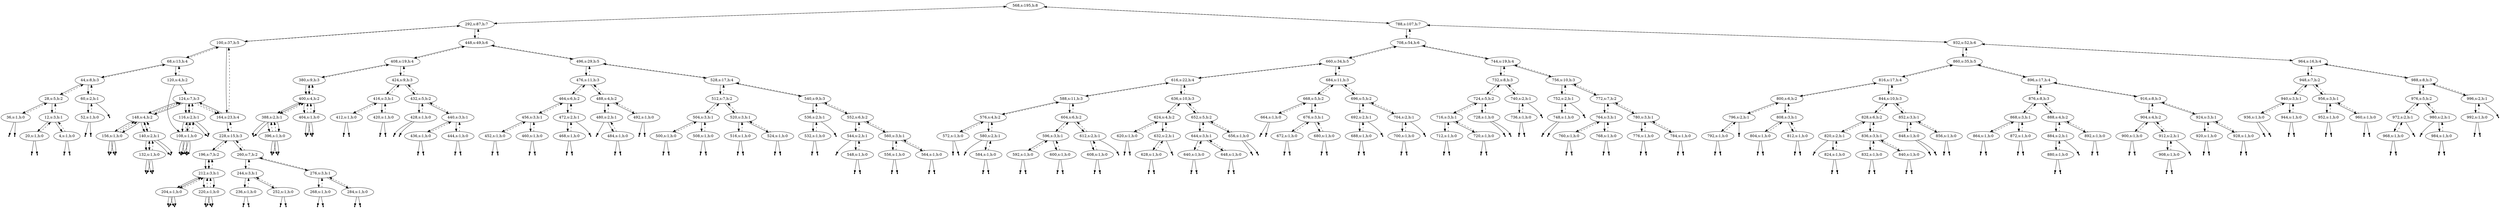 digraph Blahblah{
{rank = same ; "568"};
nulll4 [shape=point];
4 -> nulll4;
4[label="4,s:1,h:0"];
4 -> 12[style=dashed];
nullr4 [shape=point];
4 -> nullr4;
12 -> 4;
12[label="12,s:3,h:1"];
12 -> 28[style=dashed];
nulll20 [shape=point];
20 -> nulll20;
20[label="20,s:1,h:0"];
20 -> 12[style=dashed];
nullr20 [shape=point];
20 -> nullr20;
12 -> 20;
28 -> 12;
28[label="28,s:5,h:2"];
28 -> 44[style=dashed];
nulll36 [shape=point];
36 -> nulll36;
36[label="36,s:1,h:0"];
36 -> 28[style=dashed];
nullr36 [shape=point];
36 -> nullr36;
28 -> 36;
44 -> 28;
44[label="44,s:8,h:3"];
44 -> 68[style=dashed];
nulll52 [shape=point];
52 -> nulll52;
52[label="52,s:1,h:0"];
52 -> 60[style=dashed];
nullr52 [shape=point];
52 -> nullr52;
60 -> 52;
60[label="60,s:2,h:1"];
60 -> 44[style=dashed];
nullr60 [shape=point];
60 -> nullr60;
44 -> 60;
68 -> 44;
68[label="68,s:13,h:4"];
68 -> 100[style=dashed];
nulll108 [shape=point];
108 -> nulll108;
108[label="108,s:1,h:0"];
108 -> 116[style=dashed];
nullr108 [shape=point];
108 -> nullr108;
120 -> 108;
120[label="120,s:4,h:2"];
120 -> 68[style=dashed];
nulll108 [shape=point];
108 -> nulll108;
108[label="108,s:1,h:0"];
108 -> 116[style=dashed];
nullr108 [shape=point];
108 -> nullr108;
116 -> 108;
116[label="116,s:2,h:1"];
116 -> 124[style=dashed];
nullr116 [shape=point];
116 -> nullr116;
124 -> 116;
124[label="124,s:7,h:3"];
124 -> 164[style=dashed];
nulll132 [shape=point];
132 -> nulll132;
132[label="132,s:1,h:0"];
132 -> 140[style=dashed];
nullr132 [shape=point];
132 -> nullr132;
140 -> 132;
140[label="140,s:2,h:1"];
140 -> 148[style=dashed];
nullr140 [shape=point];
140 -> nullr140;
148 -> 140;
148[label="148,s:4,h:2"];
148 -> 124[style=dashed];
nulll156 [shape=point];
156 -> nulll156;
156[label="156,s:1,h:0"];
156 -> 148[style=dashed];
nullr156 [shape=point];
156 -> nullr156;
148 -> 156;
124 -> 148;
120 -> 124;
68 -> 120;
100 -> 68;
100[label="100,s:37,h:5"];
100 -> 292[style=dashed];
nulll108 [shape=point];
108 -> nulll108;
108[label="108,s:1,h:0"];
108 -> 116[style=dashed];
nullr108 [shape=point];
108 -> nullr108;
116 -> 108;
116[label="116,s:2,h:1"];
116 -> 124[style=dashed];
nullr116 [shape=point];
116 -> nullr116;
124 -> 116;
124[label="124,s:7,h:3"];
124 -> 164[style=dashed];
nulll132 [shape=point];
132 -> nulll132;
132[label="132,s:1,h:0"];
132 -> 140[style=dashed];
nullr132 [shape=point];
132 -> nullr132;
140 -> 132;
140[label="140,s:2,h:1"];
140 -> 148[style=dashed];
nullr140 [shape=point];
140 -> nullr140;
148 -> 140;
148[label="148,s:4,h:2"];
148 -> 124[style=dashed];
nulll156 [shape=point];
156 -> nulll156;
156[label="156,s:1,h:0"];
156 -> 148[style=dashed];
nullr156 [shape=point];
156 -> nullr156;
148 -> 156;
124 -> 148;
164 -> 124;
164[label="164,s:23,h:4"];
164 -> 100[style=dashed];
nulll204 [shape=point];
204 -> nulll204;
204[label="204,s:1,h:0"];
204 -> 212[style=dashed];
nullr204 [shape=point];
204 -> nullr204;
212 -> 204;
212[label="212,s:3,h:1"];
212 -> 196[style=dashed];
nulll220 [shape=point];
220 -> nulll220;
220[label="220,s:1,h:0"];
220 -> 212[style=dashed];
nullr220 [shape=point];
220 -> nullr220;
212 -> 220;
196 -> 212;
196[label="196,s:7,h:2"];
196 -> 228[style=dashed];
nulll204 [shape=point];
204 -> nulll204;
204[label="204,s:1,h:0"];
204 -> 212[style=dashed];
nullr204 [shape=point];
204 -> nullr204;
212 -> 204;
212[label="212,s:3,h:1"];
212 -> 196[style=dashed];
nulll220 [shape=point];
220 -> nulll220;
220[label="220,s:1,h:0"];
220 -> 212[style=dashed];
nullr220 [shape=point];
220 -> nullr220;
212 -> 220;
196 -> 212;
228 -> 196;
228[label="228,s:15,h:3"];
228 -> 164[style=dashed];
nulll236 [shape=point];
236 -> nulll236;
236[label="236,s:1,h:0"];
236 -> 244[style=dashed];
nullr236 [shape=point];
236 -> nullr236;
244 -> 236;
244[label="244,s:3,h:1"];
244 -> 260[style=dashed];
nulll252 [shape=point];
252 -> nulll252;
252[label="252,s:1,h:0"];
252 -> 244[style=dashed];
nullr252 [shape=point];
252 -> nullr252;
244 -> 252;
260 -> 244;
260[label="260,s:7,h:2"];
260 -> 228[style=dashed];
nulll268 [shape=point];
268 -> nulll268;
268[label="268,s:1,h:0"];
268 -> 276[style=dashed];
nullr268 [shape=point];
268 -> nullr268;
276 -> 268;
276[label="276,s:3,h:1"];
276 -> 260[style=dashed];
nulll284 [shape=point];
284 -> nulll284;
284[label="284,s:1,h:0"];
284 -> 276[style=dashed];
nullr284 [shape=point];
284 -> nullr284;
276 -> 284;
260 -> 276;
228 -> 260;
164 -> 228;
100 -> 164;
292 -> 100;
292[label="292,s:87,h:7"];
292 -> 568[style=dashed];
nulll388 [shape=point];
388 -> nulll388;
388[label="388,s:2,h:1"];
388 -> 400[style=dashed];
nulll396 [shape=point];
396 -> nulll396;
396[label="396,s:1,h:0"];
396 -> 388[style=dashed];
nullr396 [shape=point];
396 -> nullr396;
388 -> 396;
400 -> 388;
400[label="400,s:4,h:2"];
400 -> 380[style=dashed];
nulll404 [shape=point];
404 -> nulll404;
404[label="404,s:1,h:0"];
404 -> 400[style=dashed];
nullr404 [shape=point];
404 -> nullr404;
400 -> 404;
380 -> 400;
380[label="380,s:9,h:3"];
380 -> 408[style=dashed];
nulll388 [shape=point];
388 -> nulll388;
388[label="388,s:2,h:1"];
388 -> 400[style=dashed];
nulll396 [shape=point];
396 -> nulll396;
396[label="396,s:1,h:0"];
396 -> 388[style=dashed];
nullr396 [shape=point];
396 -> nullr396;
388 -> 396;
400 -> 388;
400[label="400,s:4,h:2"];
400 -> 380[style=dashed];
nulll404 [shape=point];
404 -> nulll404;
404[label="404,s:1,h:0"];
404 -> 400[style=dashed];
nullr404 [shape=point];
404 -> nullr404;
400 -> 404;
380 -> 400;
408 -> 380;
408[label="408,s:19,h:4"];
408 -> 448[style=dashed];
nulll412 [shape=point];
412 -> nulll412;
412[label="412,s:1,h:0"];
412 -> 416[style=dashed];
nullr412 [shape=point];
412 -> nullr412;
416 -> 412;
416[label="416,s:3,h:1"];
416 -> 424[style=dashed];
nulll420 [shape=point];
420 -> nulll420;
420[label="420,s:1,h:0"];
420 -> 416[style=dashed];
nullr420 [shape=point];
420 -> nullr420;
416 -> 420;
424 -> 416;
424[label="424,s:9,h:3"];
424 -> 408[style=dashed];
nulll428 [shape=point];
428 -> nulll428;
428[label="428,s:1,h:0"];
428 -> 432[style=dashed];
nullr428 [shape=point];
428 -> nullr428;
432 -> 428;
432[label="432,s:5,h:2"];
432 -> 424[style=dashed];
nulll436 [shape=point];
436 -> nulll436;
436[label="436,s:1,h:0"];
436 -> 440[style=dashed];
nullr436 [shape=point];
436 -> nullr436;
440 -> 436;
440[label="440,s:3,h:1"];
440 -> 432[style=dashed];
nulll444 [shape=point];
444 -> nulll444;
444[label="444,s:1,h:0"];
444 -> 440[style=dashed];
nullr444 [shape=point];
444 -> nullr444;
440 -> 444;
432 -> 440;
424 -> 432;
408 -> 424;
448 -> 408;
448[label="448,s:49,h:6"];
448 -> 292[style=dashed];
nulll452 [shape=point];
452 -> nulll452;
452[label="452,s:1,h:0"];
452 -> 456[style=dashed];
nullr452 [shape=point];
452 -> nullr452;
456 -> 452;
456[label="456,s:3,h:1"];
456 -> 464[style=dashed];
nulll460 [shape=point];
460 -> nulll460;
460[label="460,s:1,h:0"];
460 -> 456[style=dashed];
nullr460 [shape=point];
460 -> nullr460;
456 -> 460;
464 -> 456;
464[label="464,s:6,h:2"];
464 -> 476[style=dashed];
nulll468 [shape=point];
468 -> nulll468;
468[label="468,s:1,h:0"];
468 -> 472[style=dashed];
nullr468 [shape=point];
468 -> nullr468;
472 -> 468;
472[label="472,s:2,h:1"];
472 -> 464[style=dashed];
nullr472 [shape=point];
472 -> nullr472;
464 -> 472;
476 -> 464;
476[label="476,s:11,h:3"];
476 -> 496[style=dashed];
nulll480 [shape=point];
480 -> nulll480;
480[label="480,s:2,h:1"];
480 -> 488[style=dashed];
nulll484 [shape=point];
484 -> nulll484;
484[label="484,s:1,h:0"];
484 -> 480[style=dashed];
nullr484 [shape=point];
484 -> nullr484;
480 -> 484;
488 -> 480;
488[label="488,s:4,h:2"];
488 -> 476[style=dashed];
nulll492 [shape=point];
492 -> nulll492;
492[label="492,s:1,h:0"];
492 -> 488[style=dashed];
nullr492 [shape=point];
492 -> nullr492;
488 -> 492;
476 -> 488;
496 -> 476;
496[label="496,s:29,h:5"];
496 -> 448[style=dashed];
nulll500 [shape=point];
500 -> nulll500;
500[label="500,s:1,h:0"];
500 -> 504[style=dashed];
nullr500 [shape=point];
500 -> nullr500;
504 -> 500;
504[label="504,s:3,h:1"];
504 -> 512[style=dashed];
nulll508 [shape=point];
508 -> nulll508;
508[label="508,s:1,h:0"];
508 -> 504[style=dashed];
nullr508 [shape=point];
508 -> nullr508;
504 -> 508;
512 -> 504;
512[label="512,s:7,h:2"];
512 -> 528[style=dashed];
nulll516 [shape=point];
516 -> nulll516;
516[label="516,s:1,h:0"];
516 -> 520[style=dashed];
nullr516 [shape=point];
516 -> nullr516;
520 -> 516;
520[label="520,s:3,h:1"];
520 -> 512[style=dashed];
nulll524 [shape=point];
524 -> nulll524;
524[label="524,s:1,h:0"];
524 -> 520[style=dashed];
nullr524 [shape=point];
524 -> nullr524;
520 -> 524;
512 -> 520;
528 -> 512;
528[label="528,s:17,h:4"];
528 -> 496[style=dashed];
nulll532 [shape=point];
532 -> nulll532;
532[label="532,s:1,h:0"];
532 -> 536[style=dashed];
nullr532 [shape=point];
532 -> nullr532;
536 -> 532;
536[label="536,s:2,h:1"];
536 -> 540[style=dashed];
nullr536 [shape=point];
536 -> nullr536;
540 -> 536;
540[label="540,s:9,h:3"];
540 -> 528[style=dashed];
nulll544 [shape=point];
544 -> nulll544;
544[label="544,s:2,h:1"];
544 -> 552[style=dashed];
nulll548 [shape=point];
548 -> nulll548;
548[label="548,s:1,h:0"];
548 -> 544[style=dashed];
nullr548 [shape=point];
548 -> nullr548;
544 -> 548;
552 -> 544;
552[label="552,s:6,h:2"];
552 -> 540[style=dashed];
nulll556 [shape=point];
556 -> nulll556;
556[label="556,s:1,h:0"];
556 -> 560[style=dashed];
nullr556 [shape=point];
556 -> nullr556;
560 -> 556;
560[label="560,s:3,h:1"];
560 -> 552[style=dashed];
nulll564 [shape=point];
564 -> nulll564;
564[label="564,s:1,h:0"];
564 -> 560[style=dashed];
nullr564 [shape=point];
564 -> nullr564;
560 -> 564;
552 -> 560;
540 -> 552;
528 -> 540;
496 -> 528;
448 -> 496;
292 -> 448;
568 -> 292;
568[label="568,s:195,h:8"];
nulll572 [shape=point];
572 -> nulll572;
572[label="572,s:1,h:0"];
572 -> 576[style=dashed];
nullr572 [shape=point];
572 -> nullr572;
576 -> 572;
576[label="576,s:4,h:2"];
576 -> 588[style=dashed];
nulll580 [shape=point];
580 -> nulll580;
580[label="580,s:2,h:1"];
580 -> 576[style=dashed];
nulll584 [shape=point];
584 -> nulll584;
584[label="584,s:1,h:0"];
584 -> 580[style=dashed];
nullr584 [shape=point];
584 -> nullr584;
580 -> 584;
576 -> 580;
588 -> 576;
588[label="588,s:11,h:3"];
588 -> 616[style=dashed];
nulll592 [shape=point];
592 -> nulll592;
592[label="592,s:1,h:0"];
592 -> 596[style=dashed];
nullr592 [shape=point];
592 -> nullr592;
596 -> 592;
596[label="596,s:3,h:1"];
596 -> 604[style=dashed];
nulll600 [shape=point];
600 -> nulll600;
600[label="600,s:1,h:0"];
600 -> 596[style=dashed];
nullr600 [shape=point];
600 -> nullr600;
596 -> 600;
604 -> 596;
604[label="604,s:6,h:2"];
604 -> 588[style=dashed];
nulll608 [shape=point];
608 -> nulll608;
608[label="608,s:1,h:0"];
608 -> 612[style=dashed];
nullr608 [shape=point];
608 -> nullr608;
612 -> 608;
612[label="612,s:2,h:1"];
612 -> 604[style=dashed];
nullr612 [shape=point];
612 -> nullr612;
604 -> 612;
588 -> 604;
616 -> 588;
616[label="616,s:22,h:4"];
616 -> 660[style=dashed];
nulll620 [shape=point];
620 -> nulll620;
620[label="620,s:1,h:0"];
620 -> 624[style=dashed];
nullr620 [shape=point];
620 -> nullr620;
624 -> 620;
624[label="624,s:4,h:2"];
624 -> 636[style=dashed];
nulll628 [shape=point];
628 -> nulll628;
628[label="628,s:1,h:0"];
628 -> 632[style=dashed];
nullr628 [shape=point];
628 -> nullr628;
632 -> 628;
632[label="632,s:2,h:1"];
632 -> 624[style=dashed];
nullr632 [shape=point];
632 -> nullr632;
624 -> 632;
636 -> 624;
636[label="636,s:10,h:3"];
636 -> 616[style=dashed];
nulll640 [shape=point];
640 -> nulll640;
640[label="640,s:1,h:0"];
640 -> 644[style=dashed];
nullr640 [shape=point];
640 -> nullr640;
644 -> 640;
644[label="644,s:3,h:1"];
644 -> 652[style=dashed];
nulll648 [shape=point];
648 -> nulll648;
648[label="648,s:1,h:0"];
648 -> 644[style=dashed];
nullr648 [shape=point];
648 -> nullr648;
644 -> 648;
652 -> 644;
652[label="652,s:5,h:2"];
652 -> 636[style=dashed];
nulll656 [shape=point];
656 -> nulll656;
656[label="656,s:1,h:0"];
656 -> 652[style=dashed];
nullr656 [shape=point];
656 -> nullr656;
652 -> 656;
636 -> 652;
616 -> 636;
660 -> 616;
660[label="660,s:34,h:5"];
660 -> 708[style=dashed];
nulll664 [shape=point];
664 -> nulll664;
664[label="664,s:1,h:0"];
664 -> 668[style=dashed];
nullr664 [shape=point];
664 -> nullr664;
668 -> 664;
668[label="668,s:5,h:2"];
668 -> 684[style=dashed];
nulll672 [shape=point];
672 -> nulll672;
672[label="672,s:1,h:0"];
672 -> 676[style=dashed];
nullr672 [shape=point];
672 -> nullr672;
676 -> 672;
676[label="676,s:3,h:1"];
676 -> 668[style=dashed];
nulll680 [shape=point];
680 -> nulll680;
680[label="680,s:1,h:0"];
680 -> 676[style=dashed];
nullr680 [shape=point];
680 -> nullr680;
676 -> 680;
668 -> 676;
684 -> 668;
684[label="684,s:11,h:3"];
684 -> 660[style=dashed];
nulll688 [shape=point];
688 -> nulll688;
688[label="688,s:1,h:0"];
688 -> 692[style=dashed];
nullr688 [shape=point];
688 -> nullr688;
692 -> 688;
692[label="692,s:2,h:1"];
692 -> 696[style=dashed];
nullr692 [shape=point];
692 -> nullr692;
696 -> 692;
696[label="696,s:5,h:2"];
696 -> 684[style=dashed];
nulll700 [shape=point];
700 -> nulll700;
700[label="700,s:1,h:0"];
700 -> 704[style=dashed];
nullr700 [shape=point];
700 -> nullr700;
704 -> 700;
704[label="704,s:2,h:1"];
704 -> 696[style=dashed];
nullr704 [shape=point];
704 -> nullr704;
696 -> 704;
684 -> 696;
660 -> 684;
708 -> 660;
708[label="708,s:54,h:6"];
708 -> 788[style=dashed];
nulll712 [shape=point];
712 -> nulll712;
712[label="712,s:1,h:0"];
712 -> 716[style=dashed];
nullr712 [shape=point];
712 -> nullr712;
716 -> 712;
716[label="716,s:3,h:1"];
716 -> 724[style=dashed];
nulll720 [shape=point];
720 -> nulll720;
720[label="720,s:1,h:0"];
720 -> 716[style=dashed];
nullr720 [shape=point];
720 -> nullr720;
716 -> 720;
724 -> 716;
724[label="724,s:5,h:2"];
724 -> 732[style=dashed];
nulll728 [shape=point];
728 -> nulll728;
728[label="728,s:1,h:0"];
728 -> 724[style=dashed];
nullr728 [shape=point];
728 -> nullr728;
724 -> 728;
732 -> 724;
732[label="732,s:8,h:3"];
732 -> 744[style=dashed];
nulll736 [shape=point];
736 -> nulll736;
736[label="736,s:1,h:0"];
736 -> 740[style=dashed];
nullr736 [shape=point];
736 -> nullr736;
740 -> 736;
740[label="740,s:2,h:1"];
740 -> 732[style=dashed];
nullr740 [shape=point];
740 -> nullr740;
732 -> 740;
744 -> 732;
744[label="744,s:19,h:4"];
744 -> 708[style=dashed];
nulll748 [shape=point];
748 -> nulll748;
748[label="748,s:1,h:0"];
748 -> 752[style=dashed];
nullr748 [shape=point];
748 -> nullr748;
752 -> 748;
752[label="752,s:2,h:1"];
752 -> 756[style=dashed];
nullr752 [shape=point];
752 -> nullr752;
756 -> 752;
756[label="756,s:10,h:3"];
756 -> 744[style=dashed];
nulll760 [shape=point];
760 -> nulll760;
760[label="760,s:1,h:0"];
760 -> 764[style=dashed];
nullr760 [shape=point];
760 -> nullr760;
764 -> 760;
764[label="764,s:3,h:1"];
764 -> 772[style=dashed];
nulll768 [shape=point];
768 -> nulll768;
768[label="768,s:1,h:0"];
768 -> 764[style=dashed];
nullr768 [shape=point];
768 -> nullr768;
764 -> 768;
772 -> 764;
772[label="772,s:7,h:2"];
772 -> 756[style=dashed];
nulll776 [shape=point];
776 -> nulll776;
776[label="776,s:1,h:0"];
776 -> 780[style=dashed];
nullr776 [shape=point];
776 -> nullr776;
780 -> 776;
780[label="780,s:3,h:1"];
780 -> 772[style=dashed];
nulll784 [shape=point];
784 -> nulll784;
784[label="784,s:1,h:0"];
784 -> 780[style=dashed];
nullr784 [shape=point];
784 -> nullr784;
780 -> 784;
772 -> 780;
756 -> 772;
744 -> 756;
708 -> 744;
788 -> 708;
788[label="788,s:107,h:7"];
788 -> 568[style=dashed];
nulll792 [shape=point];
792 -> nulll792;
792[label="792,s:1,h:0"];
792 -> 796[style=dashed];
nullr792 [shape=point];
792 -> nullr792;
796 -> 792;
796[label="796,s:2,h:1"];
796 -> 800[style=dashed];
nullr796 [shape=point];
796 -> nullr796;
800 -> 796;
800[label="800,s:6,h:2"];
800 -> 816[style=dashed];
nulll804 [shape=point];
804 -> nulll804;
804[label="804,s:1,h:0"];
804 -> 808[style=dashed];
nullr804 [shape=point];
804 -> nullr804;
808 -> 804;
808[label="808,s:3,h:1"];
808 -> 800[style=dashed];
nulll812 [shape=point];
812 -> nulll812;
812[label="812,s:1,h:0"];
812 -> 808[style=dashed];
nullr812 [shape=point];
812 -> nullr812;
808 -> 812;
800 -> 808;
816 -> 800;
816[label="816,s:17,h:4"];
816 -> 860[style=dashed];
nulll820 [shape=point];
820 -> nulll820;
820[label="820,s:2,h:1"];
820 -> 828[style=dashed];
nulll824 [shape=point];
824 -> nulll824;
824[label="824,s:1,h:0"];
824 -> 820[style=dashed];
nullr824 [shape=point];
824 -> nullr824;
820 -> 824;
828 -> 820;
828[label="828,s:6,h:2"];
828 -> 844[style=dashed];
nulll832 [shape=point];
832 -> nulll832;
832[label="832,s:1,h:0"];
832 -> 836[style=dashed];
nullr832 [shape=point];
832 -> nullr832;
836 -> 832;
836[label="836,s:3,h:1"];
836 -> 828[style=dashed];
nulll840 [shape=point];
840 -> nulll840;
840[label="840,s:1,h:0"];
840 -> 836[style=dashed];
nullr840 [shape=point];
840 -> nullr840;
836 -> 840;
828 -> 836;
844 -> 828;
844[label="844,s:10,h:3"];
844 -> 816[style=dashed];
nulll848 [shape=point];
848 -> nulll848;
848[label="848,s:1,h:0"];
848 -> 852[style=dashed];
nullr848 [shape=point];
848 -> nullr848;
852 -> 848;
852[label="852,s:3,h:1"];
852 -> 844[style=dashed];
nulll856 [shape=point];
856 -> nulll856;
856[label="856,s:1,h:0"];
856 -> 852[style=dashed];
nullr856 [shape=point];
856 -> nullr856;
852 -> 856;
844 -> 852;
816 -> 844;
860 -> 816;
860[label="860,s:35,h:5"];
860 -> 932[style=dashed];
nulll864 [shape=point];
864 -> nulll864;
864[label="864,s:1,h:0"];
864 -> 868[style=dashed];
nullr864 [shape=point];
864 -> nullr864;
868 -> 864;
868[label="868,s:3,h:1"];
868 -> 876[style=dashed];
nulll872 [shape=point];
872 -> nulll872;
872[label="872,s:1,h:0"];
872 -> 868[style=dashed];
nullr872 [shape=point];
872 -> nullr872;
868 -> 872;
876 -> 868;
876[label="876,s:8,h:3"];
876 -> 896[style=dashed];
nulll880 [shape=point];
880 -> nulll880;
880[label="880,s:1,h:0"];
880 -> 884[style=dashed];
nullr880 [shape=point];
880 -> nullr880;
884 -> 880;
884[label="884,s:2,h:1"];
884 -> 888[style=dashed];
nullr884 [shape=point];
884 -> nullr884;
888 -> 884;
888[label="888,s:4,h:2"];
888 -> 876[style=dashed];
nulll892 [shape=point];
892 -> nulll892;
892[label="892,s:1,h:0"];
892 -> 888[style=dashed];
nullr892 [shape=point];
892 -> nullr892;
888 -> 892;
876 -> 888;
896 -> 876;
896[label="896,s:17,h:4"];
896 -> 860[style=dashed];
nulll900 [shape=point];
900 -> nulll900;
900[label="900,s:1,h:0"];
900 -> 904[style=dashed];
nullr900 [shape=point];
900 -> nullr900;
904 -> 900;
904[label="904,s:4,h:2"];
904 -> 916[style=dashed];
nulll908 [shape=point];
908 -> nulll908;
908[label="908,s:1,h:0"];
908 -> 912[style=dashed];
nullr908 [shape=point];
908 -> nullr908;
912 -> 908;
912[label="912,s:2,h:1"];
912 -> 904[style=dashed];
nullr912 [shape=point];
912 -> nullr912;
904 -> 912;
916 -> 904;
916[label="916,s:8,h:3"];
916 -> 896[style=dashed];
nulll920 [shape=point];
920 -> nulll920;
920[label="920,s:1,h:0"];
920 -> 924[style=dashed];
nullr920 [shape=point];
920 -> nullr920;
924 -> 920;
924[label="924,s:3,h:1"];
924 -> 916[style=dashed];
nulll928 [shape=point];
928 -> nulll928;
928[label="928,s:1,h:0"];
928 -> 924[style=dashed];
nullr928 [shape=point];
928 -> nullr928;
924 -> 928;
916 -> 924;
896 -> 916;
860 -> 896;
932 -> 860;
932[label="932,s:52,h:6"];
932 -> 788[style=dashed];
nulll936 [shape=point];
936 -> nulll936;
936[label="936,s:1,h:0"];
936 -> 940[style=dashed];
nullr936 [shape=point];
936 -> nullr936;
940 -> 936;
940[label="940,s:3,h:1"];
940 -> 948[style=dashed];
nulll944 [shape=point];
944 -> nulll944;
944[label="944,s:1,h:0"];
944 -> 940[style=dashed];
nullr944 [shape=point];
944 -> nullr944;
940 -> 944;
948 -> 940;
948[label="948,s:7,h:2"];
948 -> 964[style=dashed];
nulll952 [shape=point];
952 -> nulll952;
952[label="952,s:1,h:0"];
952 -> 956[style=dashed];
nullr952 [shape=point];
952 -> nullr952;
956 -> 952;
956[label="956,s:3,h:1"];
956 -> 948[style=dashed];
nulll960 [shape=point];
960 -> nulll960;
960[label="960,s:1,h:0"];
960 -> 956[style=dashed];
nullr960 [shape=point];
960 -> nullr960;
956 -> 960;
948 -> 956;
964 -> 948;
964[label="964,s:16,h:4"];
964 -> 932[style=dashed];
nulll968 [shape=point];
968 -> nulll968;
968[label="968,s:1,h:0"];
968 -> 972[style=dashed];
nullr968 [shape=point];
968 -> nullr968;
972 -> 968;
972[label="972,s:2,h:1"];
972 -> 976[style=dashed];
nullr972 [shape=point];
972 -> nullr972;
976 -> 972;
976[label="976,s:5,h:2"];
976 -> 988[style=dashed];
nulll980 [shape=point];
980 -> nulll980;
980[label="980,s:2,h:1"];
980 -> 976[style=dashed];
nulll984 [shape=point];
984 -> nulll984;
984[label="984,s:1,h:0"];
984 -> 980[style=dashed];
nullr984 [shape=point];
984 -> nullr984;
980 -> 984;
976 -> 980;
988 -> 976;
988[label="988,s:8,h:3"];
988 -> 964[style=dashed];
nulll992 [shape=point];
992 -> nulll992;
992[label="992,s:1,h:0"];
992 -> 996[style=dashed];
nullr992 [shape=point];
992 -> nullr992;
996 -> 992;
996[label="996,s:2,h:1"];
996 -> 988[style=dashed];
nullr996 [shape=point];
996 -> nullr996;
988 -> 996;
964 -> 988;
932 -> 964;
788 -> 932;
568 -> 788;
}